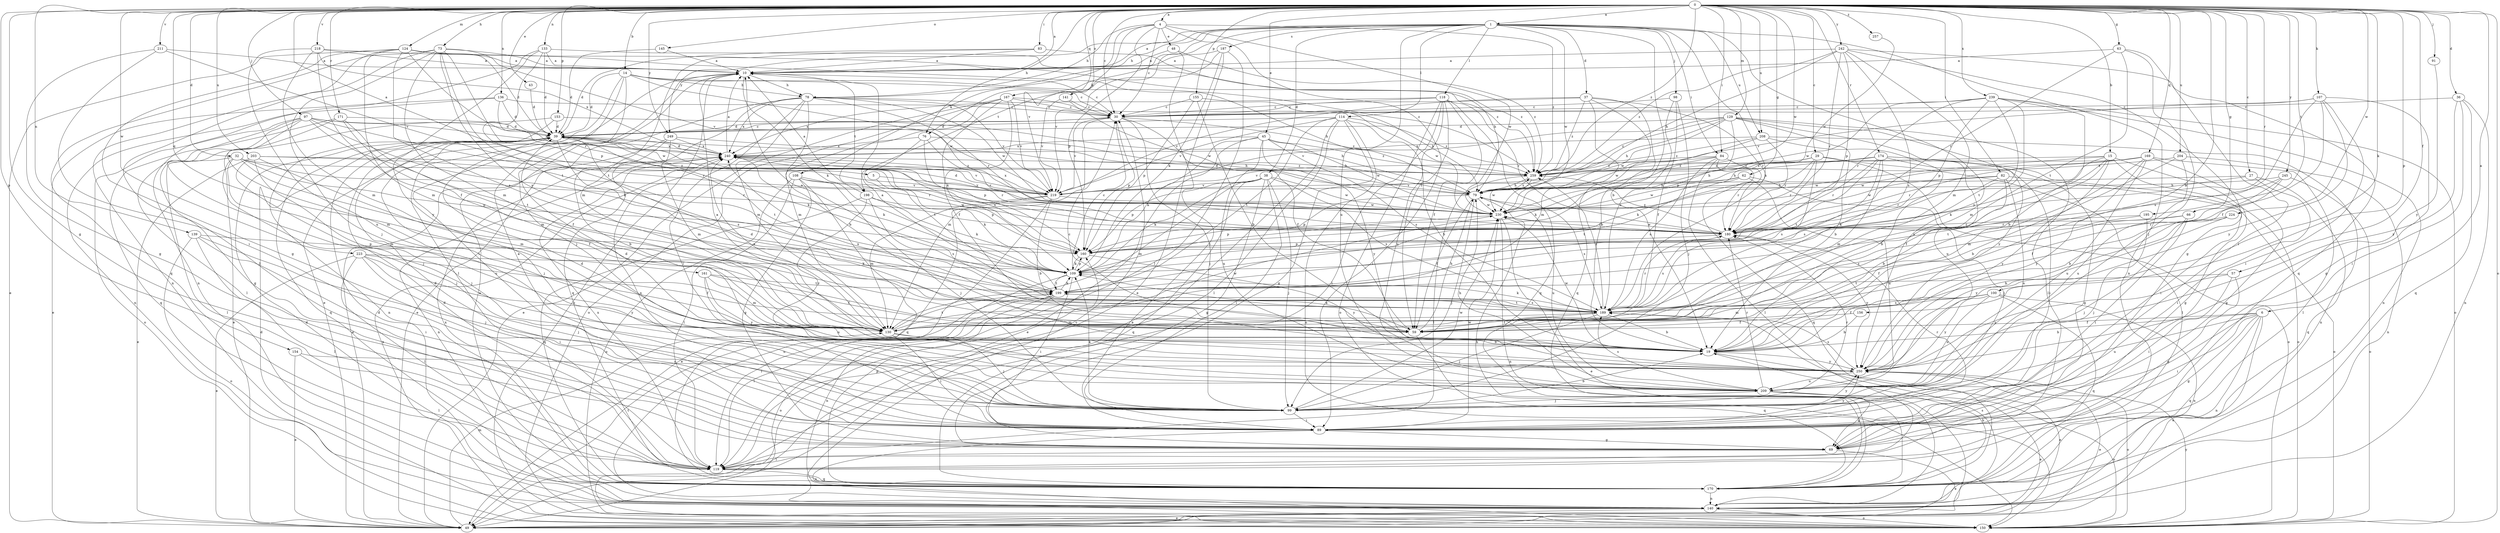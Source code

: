 strict digraph  {
0;
1;
4;
5;
6;
10;
14;
15;
19;
27;
29;
30;
32;
36;
37;
38;
39;
43;
45;
48;
49;
57;
59;
62;
63;
66;
69;
73;
76;
78;
79;
82;
83;
84;
89;
91;
97;
98;
99;
100;
107;
108;
109;
114;
118;
119;
124;
129;
130;
133;
136;
139;
140;
141;
145;
150;
153;
154;
155;
156;
160;
161;
167;
169;
170;
171;
174;
180;
187;
189;
195;
198;
199;
203;
204;
208;
209;
211;
218;
219;
223;
224;
230;
239;
240;
242;
245;
249;
250;
257;
259;
0 -> 1  [label=a];
0 -> 4  [label=a];
0 -> 5  [label=a];
0 -> 6  [label=a];
0 -> 10  [label=a];
0 -> 14  [label=b];
0 -> 15  [label=b];
0 -> 19  [label=b];
0 -> 27  [label=c];
0 -> 29  [label=c];
0 -> 30  [label=c];
0 -> 32  [label=d];
0 -> 36  [label=d];
0 -> 43  [label=e];
0 -> 45  [label=e];
0 -> 57  [label=f];
0 -> 62  [label=g];
0 -> 63  [label=g];
0 -> 66  [label=g];
0 -> 69  [label=g];
0 -> 73  [label=h];
0 -> 76  [label=h];
0 -> 82  [label=i];
0 -> 83  [label=i];
0 -> 84  [label=i];
0 -> 91  [label=j];
0 -> 97  [label=j];
0 -> 100  [label=k];
0 -> 107  [label=k];
0 -> 124  [label=m];
0 -> 129  [label=m];
0 -> 133  [label=n];
0 -> 136  [label=n];
0 -> 139  [label=n];
0 -> 141  [label=o];
0 -> 145  [label=o];
0 -> 150  [label=o];
0 -> 153  [label=p];
0 -> 154  [label=p];
0 -> 155  [label=p];
0 -> 156  [label=p];
0 -> 161  [label=q];
0 -> 167  [label=q];
0 -> 169  [label=q];
0 -> 171  [label=r];
0 -> 174  [label=r];
0 -> 180  [label=r];
0 -> 195  [label=t];
0 -> 203  [label=u];
0 -> 204  [label=u];
0 -> 208  [label=u];
0 -> 211  [label=v];
0 -> 218  [label=v];
0 -> 223  [label=w];
0 -> 224  [label=w];
0 -> 230  [label=w];
0 -> 239  [label=x];
0 -> 242  [label=y];
0 -> 245  [label=y];
0 -> 249  [label=y];
0 -> 257  [label=z];
0 -> 259  [label=z];
1 -> 10  [label=a];
1 -> 19  [label=b];
1 -> 37  [label=d];
1 -> 38  [label=d];
1 -> 76  [label=h];
1 -> 78  [label=h];
1 -> 84  [label=i];
1 -> 98  [label=j];
1 -> 114  [label=l];
1 -> 118  [label=l];
1 -> 140  [label=n];
1 -> 187  [label=s];
1 -> 189  [label=s];
1 -> 198  [label=t];
1 -> 208  [label=u];
1 -> 209  [label=u];
1 -> 230  [label=w];
1 -> 249  [label=y];
1 -> 250  [label=y];
4 -> 30  [label=c];
4 -> 48  [label=e];
4 -> 59  [label=f];
4 -> 78  [label=h];
4 -> 108  [label=k];
4 -> 160  [label=p];
4 -> 219  [label=v];
4 -> 230  [label=w];
4 -> 259  [label=z];
5 -> 160  [label=p];
5 -> 219  [label=v];
6 -> 19  [label=b];
6 -> 49  [label=e];
6 -> 59  [label=f];
6 -> 69  [label=g];
6 -> 89  [label=i];
6 -> 140  [label=n];
6 -> 170  [label=q];
6 -> 209  [label=u];
10 -> 30  [label=c];
10 -> 78  [label=h];
10 -> 109  [label=k];
10 -> 119  [label=l];
10 -> 150  [label=o];
10 -> 198  [label=t];
14 -> 30  [label=c];
14 -> 39  [label=d];
14 -> 49  [label=e];
14 -> 78  [label=h];
14 -> 79  [label=h];
14 -> 89  [label=i];
14 -> 99  [label=j];
14 -> 230  [label=w];
15 -> 59  [label=f];
15 -> 69  [label=g];
15 -> 89  [label=i];
15 -> 109  [label=k];
15 -> 189  [label=s];
15 -> 230  [label=w];
15 -> 250  [label=y];
15 -> 259  [label=z];
19 -> 10  [label=a];
19 -> 30  [label=c];
19 -> 49  [label=e];
19 -> 230  [label=w];
19 -> 250  [label=y];
27 -> 79  [label=h];
27 -> 89  [label=i];
27 -> 170  [label=q];
27 -> 180  [label=r];
29 -> 79  [label=h];
29 -> 109  [label=k];
29 -> 119  [label=l];
29 -> 150  [label=o];
29 -> 180  [label=r];
29 -> 189  [label=s];
29 -> 259  [label=z];
30 -> 39  [label=d];
30 -> 59  [label=f];
30 -> 99  [label=j];
30 -> 130  [label=m];
30 -> 160  [label=p];
30 -> 219  [label=v];
30 -> 259  [label=z];
32 -> 59  [label=f];
32 -> 99  [label=j];
32 -> 119  [label=l];
32 -> 130  [label=m];
32 -> 160  [label=p];
32 -> 180  [label=r];
32 -> 259  [label=z];
36 -> 30  [label=c];
36 -> 89  [label=i];
36 -> 140  [label=n];
36 -> 170  [label=q];
36 -> 250  [label=y];
37 -> 19  [label=b];
37 -> 30  [label=c];
37 -> 130  [label=m];
37 -> 170  [label=q];
37 -> 180  [label=r];
37 -> 219  [label=v];
37 -> 259  [label=z];
38 -> 69  [label=g];
38 -> 89  [label=i];
38 -> 99  [label=j];
38 -> 109  [label=k];
38 -> 130  [label=m];
38 -> 160  [label=p];
38 -> 170  [label=q];
38 -> 189  [label=s];
38 -> 219  [label=v];
38 -> 230  [label=w];
39 -> 30  [label=c];
39 -> 99  [label=j];
39 -> 109  [label=k];
39 -> 170  [label=q];
39 -> 189  [label=s];
39 -> 199  [label=t];
39 -> 219  [label=v];
39 -> 240  [label=x];
43 -> 39  [label=d];
45 -> 49  [label=e];
45 -> 109  [label=k];
45 -> 189  [label=s];
45 -> 209  [label=u];
45 -> 230  [label=w];
45 -> 240  [label=x];
45 -> 250  [label=y];
45 -> 259  [label=z];
48 -> 10  [label=a];
48 -> 89  [label=i];
48 -> 259  [label=z];
49 -> 130  [label=m];
49 -> 199  [label=t];
57 -> 69  [label=g];
57 -> 89  [label=i];
57 -> 199  [label=t];
57 -> 250  [label=y];
59 -> 39  [label=d];
59 -> 79  [label=h];
59 -> 109  [label=k];
59 -> 170  [label=q];
59 -> 240  [label=x];
62 -> 99  [label=j];
62 -> 199  [label=t];
62 -> 209  [label=u];
62 -> 219  [label=v];
62 -> 230  [label=w];
63 -> 10  [label=a];
63 -> 89  [label=i];
63 -> 99  [label=j];
63 -> 180  [label=r];
63 -> 199  [label=t];
66 -> 59  [label=f];
66 -> 89  [label=i];
66 -> 99  [label=j];
66 -> 180  [label=r];
69 -> 49  [label=e];
69 -> 119  [label=l];
73 -> 10  [label=a];
73 -> 99  [label=j];
73 -> 130  [label=m];
73 -> 140  [label=n];
73 -> 160  [label=p];
73 -> 170  [label=q];
73 -> 189  [label=s];
73 -> 199  [label=t];
73 -> 219  [label=v];
76 -> 79  [label=h];
76 -> 160  [label=p];
76 -> 180  [label=r];
76 -> 199  [label=t];
76 -> 240  [label=x];
78 -> 19  [label=b];
78 -> 30  [label=c];
78 -> 49  [label=e];
78 -> 89  [label=i];
78 -> 130  [label=m];
78 -> 170  [label=q];
78 -> 180  [label=r];
78 -> 219  [label=v];
78 -> 230  [label=w];
78 -> 240  [label=x];
79 -> 39  [label=d];
79 -> 59  [label=f];
79 -> 99  [label=j];
79 -> 160  [label=p];
79 -> 189  [label=s];
79 -> 209  [label=u];
79 -> 230  [label=w];
79 -> 259  [label=z];
82 -> 19  [label=b];
82 -> 79  [label=h];
82 -> 109  [label=k];
82 -> 150  [label=o];
82 -> 209  [label=u];
82 -> 230  [label=w];
83 -> 10  [label=a];
83 -> 39  [label=d];
83 -> 79  [label=h];
83 -> 130  [label=m];
84 -> 109  [label=k];
84 -> 119  [label=l];
84 -> 170  [label=q];
84 -> 180  [label=r];
84 -> 189  [label=s];
84 -> 219  [label=v];
84 -> 259  [label=z];
89 -> 10  [label=a];
89 -> 39  [label=d];
89 -> 69  [label=g];
89 -> 150  [label=o];
89 -> 180  [label=r];
89 -> 230  [label=w];
89 -> 240  [label=x];
89 -> 250  [label=y];
91 -> 250  [label=y];
97 -> 39  [label=d];
97 -> 69  [label=g];
97 -> 109  [label=k];
97 -> 119  [label=l];
97 -> 130  [label=m];
97 -> 150  [label=o];
97 -> 180  [label=r];
97 -> 199  [label=t];
97 -> 240  [label=x];
98 -> 30  [label=c];
98 -> 59  [label=f];
98 -> 99  [label=j];
98 -> 189  [label=s];
99 -> 19  [label=b];
99 -> 89  [label=i];
99 -> 109  [label=k];
99 -> 180  [label=r];
99 -> 230  [label=w];
99 -> 250  [label=y];
100 -> 59  [label=f];
100 -> 130  [label=m];
100 -> 140  [label=n];
100 -> 170  [label=q];
100 -> 189  [label=s];
100 -> 209  [label=u];
100 -> 250  [label=y];
107 -> 30  [label=c];
107 -> 59  [label=f];
107 -> 69  [label=g];
107 -> 89  [label=i];
107 -> 189  [label=s];
107 -> 219  [label=v];
107 -> 250  [label=y];
108 -> 69  [label=g];
108 -> 99  [label=j];
108 -> 109  [label=k];
108 -> 119  [label=l];
108 -> 150  [label=o];
108 -> 170  [label=q];
108 -> 219  [label=v];
109 -> 30  [label=c];
109 -> 89  [label=i];
109 -> 119  [label=l];
109 -> 160  [label=p];
109 -> 199  [label=t];
114 -> 19  [label=b];
114 -> 39  [label=d];
114 -> 49  [label=e];
114 -> 69  [label=g];
114 -> 119  [label=l];
114 -> 150  [label=o];
114 -> 199  [label=t];
114 -> 219  [label=v];
114 -> 259  [label=z];
118 -> 30  [label=c];
118 -> 59  [label=f];
118 -> 89  [label=i];
118 -> 119  [label=l];
118 -> 150  [label=o];
118 -> 170  [label=q];
118 -> 180  [label=r];
118 -> 209  [label=u];
118 -> 240  [label=x];
119 -> 39  [label=d];
119 -> 170  [label=q];
119 -> 240  [label=x];
124 -> 10  [label=a];
124 -> 39  [label=d];
124 -> 49  [label=e];
124 -> 69  [label=g];
124 -> 119  [label=l];
124 -> 130  [label=m];
124 -> 180  [label=r];
124 -> 189  [label=s];
124 -> 259  [label=z];
129 -> 19  [label=b];
129 -> 39  [label=d];
129 -> 79  [label=h];
129 -> 119  [label=l];
129 -> 160  [label=p];
129 -> 209  [label=u];
129 -> 219  [label=v];
129 -> 230  [label=w];
129 -> 250  [label=y];
129 -> 259  [label=z];
130 -> 19  [label=b];
130 -> 89  [label=i];
130 -> 99  [label=j];
130 -> 199  [label=t];
130 -> 230  [label=w];
130 -> 240  [label=x];
133 -> 10  [label=a];
133 -> 39  [label=d];
133 -> 140  [label=n];
133 -> 199  [label=t];
133 -> 250  [label=y];
133 -> 259  [label=z];
136 -> 30  [label=c];
136 -> 39  [label=d];
136 -> 49  [label=e];
136 -> 140  [label=n];
136 -> 230  [label=w];
139 -> 89  [label=i];
139 -> 99  [label=j];
139 -> 119  [label=l];
139 -> 150  [label=o];
139 -> 160  [label=p];
140 -> 10  [label=a];
140 -> 39  [label=d];
140 -> 49  [label=e];
140 -> 150  [label=o];
140 -> 189  [label=s];
141 -> 30  [label=c];
141 -> 219  [label=v];
141 -> 230  [label=w];
145 -> 10  [label=a];
145 -> 39  [label=d];
150 -> 30  [label=c];
150 -> 39  [label=d];
150 -> 240  [label=x];
150 -> 250  [label=y];
153 -> 39  [label=d];
153 -> 49  [label=e];
153 -> 79  [label=h];
153 -> 140  [label=n];
154 -> 49  [label=e];
154 -> 119  [label=l];
154 -> 250  [label=y];
155 -> 19  [label=b];
155 -> 30  [label=c];
155 -> 160  [label=p];
155 -> 230  [label=w];
156 -> 19  [label=b];
156 -> 59  [label=f];
160 -> 109  [label=k];
160 -> 240  [label=x];
160 -> 250  [label=y];
161 -> 59  [label=f];
161 -> 130  [label=m];
161 -> 199  [label=t];
161 -> 209  [label=u];
161 -> 250  [label=y];
167 -> 30  [label=c];
167 -> 49  [label=e];
167 -> 59  [label=f];
167 -> 79  [label=h];
167 -> 109  [label=k];
167 -> 130  [label=m];
167 -> 150  [label=o];
167 -> 219  [label=v];
169 -> 69  [label=g];
169 -> 119  [label=l];
169 -> 130  [label=m];
169 -> 180  [label=r];
169 -> 209  [label=u];
169 -> 230  [label=w];
169 -> 250  [label=y];
169 -> 259  [label=z];
170 -> 19  [label=b];
170 -> 39  [label=d];
170 -> 79  [label=h];
170 -> 140  [label=n];
170 -> 160  [label=p];
170 -> 240  [label=x];
171 -> 39  [label=d];
171 -> 59  [label=f];
171 -> 99  [label=j];
171 -> 130  [label=m];
171 -> 170  [label=q];
174 -> 69  [label=g];
174 -> 79  [label=h];
174 -> 89  [label=i];
174 -> 130  [label=m];
174 -> 150  [label=o];
174 -> 180  [label=r];
174 -> 189  [label=s];
174 -> 199  [label=t];
174 -> 259  [label=z];
180 -> 160  [label=p];
180 -> 189  [label=s];
180 -> 230  [label=w];
180 -> 250  [label=y];
180 -> 259  [label=z];
187 -> 10  [label=a];
187 -> 49  [label=e];
187 -> 109  [label=k];
187 -> 119  [label=l];
187 -> 219  [label=v];
189 -> 10  [label=a];
189 -> 19  [label=b];
189 -> 59  [label=f];
189 -> 99  [label=j];
189 -> 109  [label=k];
189 -> 130  [label=m];
189 -> 180  [label=r];
189 -> 199  [label=t];
189 -> 259  [label=z];
195 -> 99  [label=j];
195 -> 180  [label=r];
195 -> 189  [label=s];
198 -> 10  [label=a];
198 -> 109  [label=k];
198 -> 170  [label=q];
198 -> 189  [label=s];
198 -> 230  [label=w];
198 -> 250  [label=y];
199 -> 10  [label=a];
199 -> 109  [label=k];
199 -> 119  [label=l];
199 -> 140  [label=n];
199 -> 150  [label=o];
199 -> 189  [label=s];
203 -> 49  [label=e];
203 -> 99  [label=j];
203 -> 130  [label=m];
203 -> 180  [label=r];
203 -> 209  [label=u];
203 -> 259  [label=z];
204 -> 19  [label=b];
204 -> 140  [label=n];
204 -> 209  [label=u];
204 -> 259  [label=z];
208 -> 19  [label=b];
208 -> 140  [label=n];
208 -> 180  [label=r];
208 -> 230  [label=w];
208 -> 240  [label=x];
208 -> 259  [label=z];
209 -> 39  [label=d];
209 -> 49  [label=e];
209 -> 69  [label=g];
209 -> 79  [label=h];
209 -> 99  [label=j];
209 -> 150  [label=o];
209 -> 180  [label=r];
209 -> 189  [label=s];
211 -> 10  [label=a];
211 -> 69  [label=g];
211 -> 89  [label=i];
211 -> 219  [label=v];
218 -> 10  [label=a];
218 -> 59  [label=f];
218 -> 130  [label=m];
218 -> 209  [label=u];
218 -> 240  [label=x];
218 -> 259  [label=z];
219 -> 19  [label=b];
219 -> 49  [label=e];
219 -> 130  [label=m];
219 -> 140  [label=n];
219 -> 230  [label=w];
219 -> 240  [label=x];
223 -> 49  [label=e];
223 -> 59  [label=f];
223 -> 89  [label=i];
223 -> 99  [label=j];
223 -> 109  [label=k];
223 -> 119  [label=l];
223 -> 250  [label=y];
224 -> 19  [label=b];
224 -> 180  [label=r];
224 -> 250  [label=y];
230 -> 39  [label=d];
230 -> 49  [label=e];
230 -> 140  [label=n];
230 -> 160  [label=p];
230 -> 180  [label=r];
239 -> 19  [label=b];
239 -> 30  [label=c];
239 -> 130  [label=m];
239 -> 140  [label=n];
239 -> 150  [label=o];
239 -> 160  [label=p];
239 -> 180  [label=r];
239 -> 199  [label=t];
239 -> 230  [label=w];
240 -> 10  [label=a];
240 -> 39  [label=d];
240 -> 109  [label=k];
240 -> 140  [label=n];
240 -> 180  [label=r];
240 -> 219  [label=v];
240 -> 259  [label=z];
242 -> 10  [label=a];
242 -> 69  [label=g];
242 -> 79  [label=h];
242 -> 130  [label=m];
242 -> 160  [label=p];
242 -> 170  [label=q];
242 -> 180  [label=r];
242 -> 189  [label=s];
242 -> 259  [label=z];
245 -> 19  [label=b];
245 -> 59  [label=f];
245 -> 79  [label=h];
245 -> 150  [label=o];
245 -> 199  [label=t];
249 -> 19  [label=b];
249 -> 49  [label=e];
249 -> 79  [label=h];
249 -> 130  [label=m];
249 -> 240  [label=x];
250 -> 39  [label=d];
250 -> 49  [label=e];
250 -> 150  [label=o];
250 -> 189  [label=s];
250 -> 209  [label=u];
257 -> 230  [label=w];
259 -> 79  [label=h];
259 -> 119  [label=l];
259 -> 230  [label=w];
}
